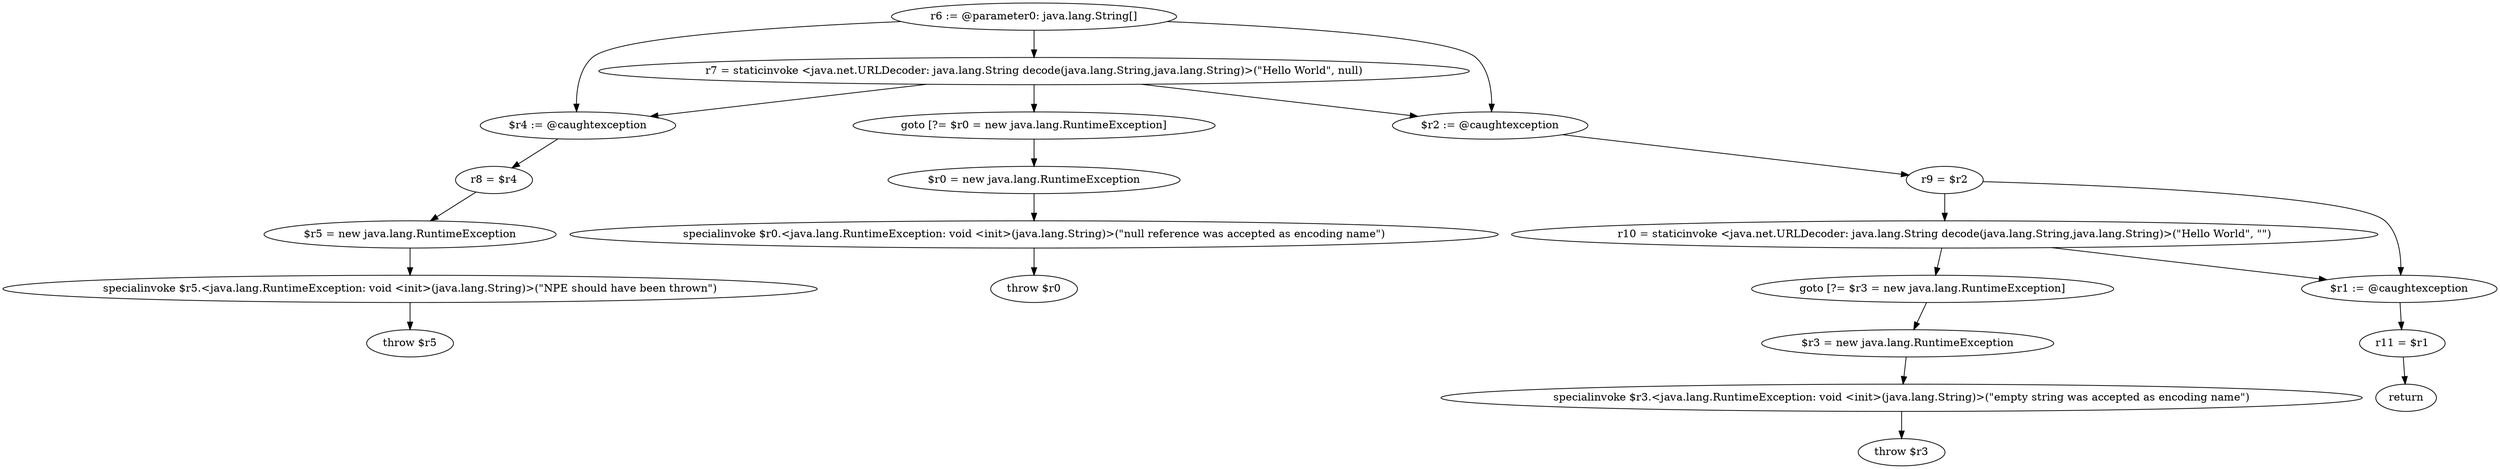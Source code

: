 digraph "unitGraph" {
    "r6 := @parameter0: java.lang.String[]"
    "r7 = staticinvoke <java.net.URLDecoder: java.lang.String decode(java.lang.String,java.lang.String)>(\"Hello World\", null)"
    "goto [?= $r0 = new java.lang.RuntimeException]"
    "$r4 := @caughtexception"
    "r8 = $r4"
    "$r5 = new java.lang.RuntimeException"
    "specialinvoke $r5.<java.lang.RuntimeException: void <init>(java.lang.String)>(\"NPE should have been thrown\")"
    "throw $r5"
    "$r2 := @caughtexception"
    "r9 = $r2"
    "r10 = staticinvoke <java.net.URLDecoder: java.lang.String decode(java.lang.String,java.lang.String)>(\"Hello World\", \"\")"
    "goto [?= $r3 = new java.lang.RuntimeException]"
    "$r1 := @caughtexception"
    "r11 = $r1"
    "return"
    "$r3 = new java.lang.RuntimeException"
    "specialinvoke $r3.<java.lang.RuntimeException: void <init>(java.lang.String)>(\"empty string was accepted as encoding name\")"
    "throw $r3"
    "$r0 = new java.lang.RuntimeException"
    "specialinvoke $r0.<java.lang.RuntimeException: void <init>(java.lang.String)>(\"null reference was accepted as encoding name\")"
    "throw $r0"
    "r6 := @parameter0: java.lang.String[]"->"$r4 := @caughtexception";
    "r6 := @parameter0: java.lang.String[]"->"$r2 := @caughtexception";
    "r6 := @parameter0: java.lang.String[]"->"r7 = staticinvoke <java.net.URLDecoder: java.lang.String decode(java.lang.String,java.lang.String)>(\"Hello World\", null)";
    "r7 = staticinvoke <java.net.URLDecoder: java.lang.String decode(java.lang.String,java.lang.String)>(\"Hello World\", null)"->"$r4 := @caughtexception";
    "r7 = staticinvoke <java.net.URLDecoder: java.lang.String decode(java.lang.String,java.lang.String)>(\"Hello World\", null)"->"$r2 := @caughtexception";
    "r7 = staticinvoke <java.net.URLDecoder: java.lang.String decode(java.lang.String,java.lang.String)>(\"Hello World\", null)"->"goto [?= $r0 = new java.lang.RuntimeException]";
    "goto [?= $r0 = new java.lang.RuntimeException]"->"$r0 = new java.lang.RuntimeException";
    "$r4 := @caughtexception"->"r8 = $r4";
    "r8 = $r4"->"$r5 = new java.lang.RuntimeException";
    "$r5 = new java.lang.RuntimeException"->"specialinvoke $r5.<java.lang.RuntimeException: void <init>(java.lang.String)>(\"NPE should have been thrown\")";
    "specialinvoke $r5.<java.lang.RuntimeException: void <init>(java.lang.String)>(\"NPE should have been thrown\")"->"throw $r5";
    "$r2 := @caughtexception"->"r9 = $r2";
    "r9 = $r2"->"r10 = staticinvoke <java.net.URLDecoder: java.lang.String decode(java.lang.String,java.lang.String)>(\"Hello World\", \"\")";
    "r9 = $r2"->"$r1 := @caughtexception";
    "r10 = staticinvoke <java.net.URLDecoder: java.lang.String decode(java.lang.String,java.lang.String)>(\"Hello World\", \"\")"->"goto [?= $r3 = new java.lang.RuntimeException]";
    "r10 = staticinvoke <java.net.URLDecoder: java.lang.String decode(java.lang.String,java.lang.String)>(\"Hello World\", \"\")"->"$r1 := @caughtexception";
    "goto [?= $r3 = new java.lang.RuntimeException]"->"$r3 = new java.lang.RuntimeException";
    "$r1 := @caughtexception"->"r11 = $r1";
    "r11 = $r1"->"return";
    "$r3 = new java.lang.RuntimeException"->"specialinvoke $r3.<java.lang.RuntimeException: void <init>(java.lang.String)>(\"empty string was accepted as encoding name\")";
    "specialinvoke $r3.<java.lang.RuntimeException: void <init>(java.lang.String)>(\"empty string was accepted as encoding name\")"->"throw $r3";
    "$r0 = new java.lang.RuntimeException"->"specialinvoke $r0.<java.lang.RuntimeException: void <init>(java.lang.String)>(\"null reference was accepted as encoding name\")";
    "specialinvoke $r0.<java.lang.RuntimeException: void <init>(java.lang.String)>(\"null reference was accepted as encoding name\")"->"throw $r0";
}
